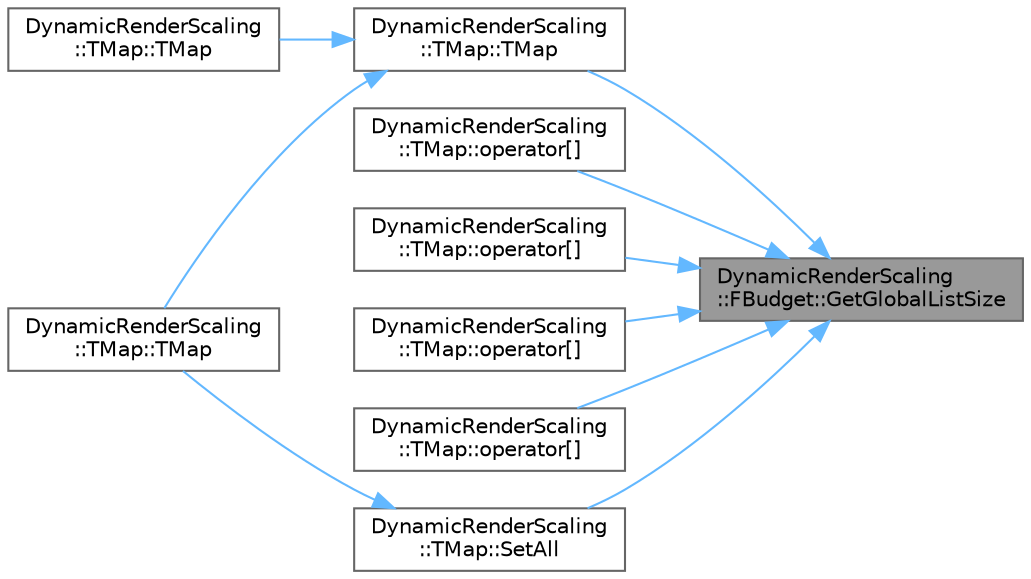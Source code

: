 digraph "DynamicRenderScaling::FBudget::GetGlobalListSize"
{
 // INTERACTIVE_SVG=YES
 // LATEX_PDF_SIZE
  bgcolor="transparent";
  edge [fontname=Helvetica,fontsize=10,labelfontname=Helvetica,labelfontsize=10];
  node [fontname=Helvetica,fontsize=10,shape=box,height=0.2,width=0.4];
  rankdir="RL";
  Node1 [id="Node000001",label="DynamicRenderScaling\l::FBudget::GetGlobalListSize",height=0.2,width=0.4,color="gray40", fillcolor="grey60", style="filled", fontcolor="black",tooltip=" "];
  Node1 -> Node2 [id="edge1_Node000001_Node000002",dir="back",color="steelblue1",style="solid",tooltip=" "];
  Node2 [id="Node000002",label="DynamicRenderScaling\l::TMap::TMap",height=0.2,width=0.4,color="grey40", fillcolor="white", style="filled",URL="$d8/d66/classDynamicRenderScaling_1_1TMap.html#ad9cbcb214a3b8d24c9e1ad9e607400b9",tooltip=" "];
  Node2 -> Node3 [id="edge2_Node000002_Node000003",dir="back",color="steelblue1",style="solid",tooltip=" "];
  Node3 [id="Node000003",label="DynamicRenderScaling\l::TMap::TMap",height=0.2,width=0.4,color="grey40", fillcolor="white", style="filled",URL="$d8/d66/classDynamicRenderScaling_1_1TMap.html#ab196075c9c7547b211b4ea7c43399a4c",tooltip=" "];
  Node2 -> Node4 [id="edge3_Node000002_Node000004",dir="back",color="steelblue1",style="solid",tooltip=" "];
  Node4 [id="Node000004",label="DynamicRenderScaling\l::TMap::TMap",height=0.2,width=0.4,color="grey40", fillcolor="white", style="filled",URL="$d8/d66/classDynamicRenderScaling_1_1TMap.html#acb29268a3435f59d57a4dff8fb056f1e",tooltip=" "];
  Node1 -> Node5 [id="edge4_Node000001_Node000005",dir="back",color="steelblue1",style="solid",tooltip=" "];
  Node5 [id="Node000005",label="DynamicRenderScaling\l::TMap::operator[]",height=0.2,width=0.4,color="grey40", fillcolor="white", style="filled",URL="$d8/d66/classDynamicRenderScaling_1_1TMap.html#ae2fc3875bf4e840a6affe9ff72965a98",tooltip=" "];
  Node1 -> Node6 [id="edge5_Node000001_Node000006",dir="back",color="steelblue1",style="solid",tooltip=" "];
  Node6 [id="Node000006",label="DynamicRenderScaling\l::TMap::operator[]",height=0.2,width=0.4,color="grey40", fillcolor="white", style="filled",URL="$d8/d66/classDynamicRenderScaling_1_1TMap.html#aaa085116bf8dd0c875b50657b59a9534",tooltip=" "];
  Node1 -> Node7 [id="edge6_Node000001_Node000007",dir="back",color="steelblue1",style="solid",tooltip=" "];
  Node7 [id="Node000007",label="DynamicRenderScaling\l::TMap::operator[]",height=0.2,width=0.4,color="grey40", fillcolor="white", style="filled",URL="$d8/d66/classDynamicRenderScaling_1_1TMap.html#a469b9a485d7051711c18ef839d1faa30",tooltip=" "];
  Node1 -> Node8 [id="edge7_Node000001_Node000008",dir="back",color="steelblue1",style="solid",tooltip=" "];
  Node8 [id="Node000008",label="DynamicRenderScaling\l::TMap::operator[]",height=0.2,width=0.4,color="grey40", fillcolor="white", style="filled",URL="$d8/d66/classDynamicRenderScaling_1_1TMap.html#a7e643923ac3cef02f5fd5432d91e9ba2",tooltip=" "];
  Node1 -> Node9 [id="edge8_Node000001_Node000009",dir="back",color="steelblue1",style="solid",tooltip=" "];
  Node9 [id="Node000009",label="DynamicRenderScaling\l::TMap::SetAll",height=0.2,width=0.4,color="grey40", fillcolor="white", style="filled",URL="$d8/d66/classDynamicRenderScaling_1_1TMap.html#ae368517a5089e6d96ff07ac7688f666d",tooltip=" "];
  Node9 -> Node4 [id="edge9_Node000009_Node000004",dir="back",color="steelblue1",style="solid",tooltip=" "];
}
